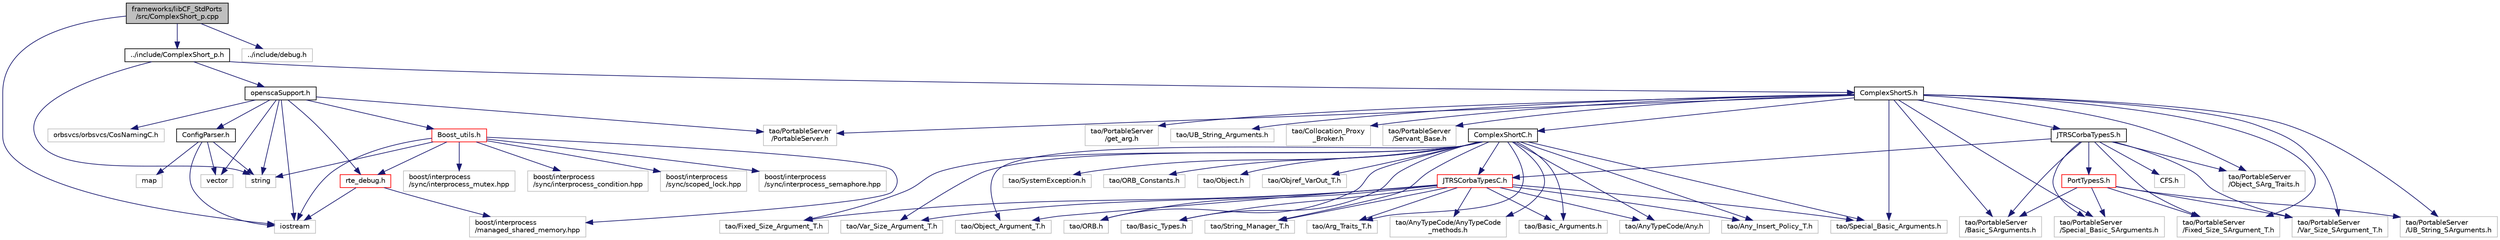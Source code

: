 digraph "frameworks/libCF_StdPorts/src/ComplexShort_p.cpp"
{
 // INTERACTIVE_SVG=YES
  edge [fontname="Helvetica",fontsize="10",labelfontname="Helvetica",labelfontsize="10"];
  node [fontname="Helvetica",fontsize="10",shape=record];
  Node1 [label="frameworks/libCF_StdPorts\l/src/ComplexShort_p.cpp",height=0.2,width=0.4,color="black", fillcolor="grey75", style="filled", fontcolor="black"];
  Node1 -> Node2 [color="midnightblue",fontsize="10",style="solid",fontname="Helvetica"];
  Node2 [label="iostream",height=0.2,width=0.4,color="grey75", fillcolor="white", style="filled"];
  Node1 -> Node3 [color="midnightblue",fontsize="10",style="solid",fontname="Helvetica"];
  Node3 [label="../include/ComplexShort_p.h",height=0.2,width=0.4,color="black", fillcolor="white", style="filled",URL="$_complex_short__p_8h.html",tooltip=":  "];
  Node3 -> Node4 [color="midnightblue",fontsize="10",style="solid",fontname="Helvetica"];
  Node4 [label="string",height=0.2,width=0.4,color="grey75", fillcolor="white", style="filled"];
  Node3 -> Node5 [color="midnightblue",fontsize="10",style="solid",fontname="Helvetica"];
  Node5 [label="ComplexShortS.h",height=0.2,width=0.4,color="black", fillcolor="white", style="filled",URL="$_complex_short_s_8h.html"];
  Node5 -> Node6 [color="midnightblue",fontsize="10",style="solid",fontname="Helvetica"];
  Node6 [label="ComplexShortC.h",height=0.2,width=0.4,color="black", fillcolor="white", style="filled",URL="$_complex_short_c_8h.html"];
  Node6 -> Node7 [color="midnightblue",fontsize="10",style="solid",fontname="Helvetica"];
  Node7 [label="tao/AnyTypeCode/AnyTypeCode\l_methods.h",height=0.2,width=0.4,color="grey75", fillcolor="white", style="filled"];
  Node6 -> Node8 [color="midnightblue",fontsize="10",style="solid",fontname="Helvetica"];
  Node8 [label="tao/AnyTypeCode/Any.h",height=0.2,width=0.4,color="grey75", fillcolor="white", style="filled"];
  Node6 -> Node9 [color="midnightblue",fontsize="10",style="solid",fontname="Helvetica"];
  Node9 [label="tao/ORB.h",height=0.2,width=0.4,color="grey75", fillcolor="white", style="filled"];
  Node6 -> Node10 [color="midnightblue",fontsize="10",style="solid",fontname="Helvetica"];
  Node10 [label="tao/SystemException.h",height=0.2,width=0.4,color="grey75", fillcolor="white", style="filled"];
  Node6 -> Node11 [color="midnightblue",fontsize="10",style="solid",fontname="Helvetica"];
  Node11 [label="tao/Basic_Types.h",height=0.2,width=0.4,color="grey75", fillcolor="white", style="filled"];
  Node6 -> Node12 [color="midnightblue",fontsize="10",style="solid",fontname="Helvetica"];
  Node12 [label="tao/ORB_Constants.h",height=0.2,width=0.4,color="grey75", fillcolor="white", style="filled"];
  Node6 -> Node13 [color="midnightblue",fontsize="10",style="solid",fontname="Helvetica"];
  Node13 [label="tao/Object.h",height=0.2,width=0.4,color="grey75", fillcolor="white", style="filled"];
  Node6 -> Node14 [color="midnightblue",fontsize="10",style="solid",fontname="Helvetica"];
  Node14 [label="tao/String_Manager_T.h",height=0.2,width=0.4,color="grey75", fillcolor="white", style="filled"];
  Node6 -> Node15 [color="midnightblue",fontsize="10",style="solid",fontname="Helvetica"];
  Node15 [label="tao/Objref_VarOut_T.h",height=0.2,width=0.4,color="grey75", fillcolor="white", style="filled"];
  Node6 -> Node16 [color="midnightblue",fontsize="10",style="solid",fontname="Helvetica"];
  Node16 [label="tao/Arg_Traits_T.h",height=0.2,width=0.4,color="grey75", fillcolor="white", style="filled"];
  Node6 -> Node17 [color="midnightblue",fontsize="10",style="solid",fontname="Helvetica"];
  Node17 [label="tao/Basic_Arguments.h",height=0.2,width=0.4,color="grey75", fillcolor="white", style="filled"];
  Node6 -> Node18 [color="midnightblue",fontsize="10",style="solid",fontname="Helvetica"];
  Node18 [label="tao/Special_Basic_Arguments.h",height=0.2,width=0.4,color="grey75", fillcolor="white", style="filled"];
  Node6 -> Node19 [color="midnightblue",fontsize="10",style="solid",fontname="Helvetica"];
  Node19 [label="tao/Any_Insert_Policy_T.h",height=0.2,width=0.4,color="grey75", fillcolor="white", style="filled"];
  Node6 -> Node20 [color="midnightblue",fontsize="10",style="solid",fontname="Helvetica"];
  Node20 [label="tao/Fixed_Size_Argument_T.h",height=0.2,width=0.4,color="grey75", fillcolor="white", style="filled"];
  Node6 -> Node21 [color="midnightblue",fontsize="10",style="solid",fontname="Helvetica"];
  Node21 [label="tao/Var_Size_Argument_T.h",height=0.2,width=0.4,color="grey75", fillcolor="white", style="filled"];
  Node6 -> Node22 [color="midnightblue",fontsize="10",style="solid",fontname="Helvetica"];
  Node22 [label="tao/Object_Argument_T.h",height=0.2,width=0.4,color="grey75", fillcolor="white", style="filled"];
  Node6 -> Node23 [color="midnightblue",fontsize="10",style="solid",fontname="Helvetica"];
  Node23 [label="JTRSCorbaTypesC.h",height=0.2,width=0.4,color="red", fillcolor="white", style="filled",URL="$_j_t_r_s_corba_types_c_8h.html"];
  Node23 -> Node7 [color="midnightblue",fontsize="10",style="solid",fontname="Helvetica"];
  Node23 -> Node8 [color="midnightblue",fontsize="10",style="solid",fontname="Helvetica"];
  Node23 -> Node9 [color="midnightblue",fontsize="10",style="solid",fontname="Helvetica"];
  Node23 -> Node11 [color="midnightblue",fontsize="10",style="solid",fontname="Helvetica"];
  Node23 -> Node14 [color="midnightblue",fontsize="10",style="solid",fontname="Helvetica"];
  Node23 -> Node16 [color="midnightblue",fontsize="10",style="solid",fontname="Helvetica"];
  Node23 -> Node17 [color="midnightblue",fontsize="10",style="solid",fontname="Helvetica"];
  Node23 -> Node18 [color="midnightblue",fontsize="10",style="solid",fontname="Helvetica"];
  Node23 -> Node19 [color="midnightblue",fontsize="10",style="solid",fontname="Helvetica"];
  Node23 -> Node20 [color="midnightblue",fontsize="10",style="solid",fontname="Helvetica"];
  Node23 -> Node21 [color="midnightblue",fontsize="10",style="solid",fontname="Helvetica"];
  Node23 -> Node22 [color="midnightblue",fontsize="10",style="solid",fontname="Helvetica"];
  Node5 -> Node24 [color="midnightblue",fontsize="10",style="solid",fontname="Helvetica"];
  Node24 [label="JTRSCorbaTypesS.h",height=0.2,width=0.4,color="black", fillcolor="white", style="filled",URL="$_j_t_r_s_corba_types_s_8h.html"];
  Node24 -> Node23 [color="midnightblue",fontsize="10",style="solid",fontname="Helvetica"];
  Node24 -> Node25 [color="midnightblue",fontsize="10",style="solid",fontname="Helvetica"];
  Node25 [label="CFS.h",height=0.2,width=0.4,color="grey75", fillcolor="white", style="filled"];
  Node24 -> Node26 [color="midnightblue",fontsize="10",style="solid",fontname="Helvetica"];
  Node26 [label="PortTypesS.h",height=0.2,width=0.4,color="red", fillcolor="white", style="filled",URL="$_port_types_s_8h.html"];
  Node26 -> Node27 [color="midnightblue",fontsize="10",style="solid",fontname="Helvetica"];
  Node27 [label="tao/PortableServer\l/Basic_SArguments.h",height=0.2,width=0.4,color="grey75", fillcolor="white", style="filled"];
  Node26 -> Node28 [color="midnightblue",fontsize="10",style="solid",fontname="Helvetica"];
  Node28 [label="tao/PortableServer\l/Special_Basic_SArguments.h",height=0.2,width=0.4,color="grey75", fillcolor="white", style="filled"];
  Node26 -> Node29 [color="midnightblue",fontsize="10",style="solid",fontname="Helvetica"];
  Node29 [label="tao/PortableServer\l/Fixed_Size_SArgument_T.h",height=0.2,width=0.4,color="grey75", fillcolor="white", style="filled"];
  Node26 -> Node30 [color="midnightblue",fontsize="10",style="solid",fontname="Helvetica"];
  Node30 [label="tao/PortableServer\l/Var_Size_SArgument_T.h",height=0.2,width=0.4,color="grey75", fillcolor="white", style="filled"];
  Node26 -> Node31 [color="midnightblue",fontsize="10",style="solid",fontname="Helvetica"];
  Node31 [label="tao/PortableServer\l/UB_String_SArguments.h",height=0.2,width=0.4,color="grey75", fillcolor="white", style="filled"];
  Node24 -> Node27 [color="midnightblue",fontsize="10",style="solid",fontname="Helvetica"];
  Node24 -> Node28 [color="midnightblue",fontsize="10",style="solid",fontname="Helvetica"];
  Node24 -> Node29 [color="midnightblue",fontsize="10",style="solid",fontname="Helvetica"];
  Node24 -> Node30 [color="midnightblue",fontsize="10",style="solid",fontname="Helvetica"];
  Node24 -> Node32 [color="midnightblue",fontsize="10",style="solid",fontname="Helvetica"];
  Node32 [label="tao/PortableServer\l/Object_SArg_Traits.h",height=0.2,width=0.4,color="grey75", fillcolor="white", style="filled"];
  Node5 -> Node27 [color="midnightblue",fontsize="10",style="solid",fontname="Helvetica"];
  Node5 -> Node28 [color="midnightblue",fontsize="10",style="solid",fontname="Helvetica"];
  Node5 -> Node29 [color="midnightblue",fontsize="10",style="solid",fontname="Helvetica"];
  Node5 -> Node30 [color="midnightblue",fontsize="10",style="solid",fontname="Helvetica"];
  Node5 -> Node32 [color="midnightblue",fontsize="10",style="solid",fontname="Helvetica"];
  Node5 -> Node31 [color="midnightblue",fontsize="10",style="solid",fontname="Helvetica"];
  Node5 -> Node33 [color="midnightblue",fontsize="10",style="solid",fontname="Helvetica"];
  Node33 [label="tao/PortableServer\l/get_arg.h",height=0.2,width=0.4,color="grey75", fillcolor="white", style="filled"];
  Node5 -> Node18 [color="midnightblue",fontsize="10",style="solid",fontname="Helvetica"];
  Node5 -> Node34 [color="midnightblue",fontsize="10",style="solid",fontname="Helvetica"];
  Node34 [label="tao/UB_String_Arguments.h",height=0.2,width=0.4,color="grey75", fillcolor="white", style="filled"];
  Node5 -> Node35 [color="midnightblue",fontsize="10",style="solid",fontname="Helvetica"];
  Node35 [label="tao/Collocation_Proxy\l_Broker.h",height=0.2,width=0.4,color="grey75", fillcolor="white", style="filled"];
  Node5 -> Node36 [color="midnightblue",fontsize="10",style="solid",fontname="Helvetica"];
  Node36 [label="tao/PortableServer\l/PortableServer.h",height=0.2,width=0.4,color="grey75", fillcolor="white", style="filled"];
  Node5 -> Node37 [color="midnightblue",fontsize="10",style="solid",fontname="Helvetica"];
  Node37 [label="tao/PortableServer\l/Servant_Base.h",height=0.2,width=0.4,color="grey75", fillcolor="white", style="filled"];
  Node3 -> Node38 [color="midnightblue",fontsize="10",style="solid",fontname="Helvetica"];
  Node38 [label="openscaSupport.h",height=0.2,width=0.4,color="black", fillcolor="white", style="filled",URL="$opensca_support_8h.html",tooltip=":  "];
  Node38 -> Node2 [color="midnightblue",fontsize="10",style="solid",fontname="Helvetica"];
  Node38 -> Node4 [color="midnightblue",fontsize="10",style="solid",fontname="Helvetica"];
  Node38 -> Node39 [color="midnightblue",fontsize="10",style="solid",fontname="Helvetica"];
  Node39 [label="vector",height=0.2,width=0.4,color="grey75", fillcolor="white", style="filled"];
  Node38 -> Node40 [color="midnightblue",fontsize="10",style="solid",fontname="Helvetica"];
  Node40 [label="orbsvcs/orbsvcs/CosNamingC.h",height=0.2,width=0.4,color="grey75", fillcolor="white", style="filled"];
  Node38 -> Node36 [color="midnightblue",fontsize="10",style="solid",fontname="Helvetica"];
  Node38 -> Node41 [color="midnightblue",fontsize="10",style="solid",fontname="Helvetica"];
  Node41 [label="ConfigParser.h",height=0.2,width=0.4,color="black", fillcolor="white", style="filled",URL="$_config_parser_8h.html",tooltip=":  "];
  Node41 -> Node2 [color="midnightblue",fontsize="10",style="solid",fontname="Helvetica"];
  Node41 -> Node42 [color="midnightblue",fontsize="10",style="solid",fontname="Helvetica"];
  Node42 [label="map",height=0.2,width=0.4,color="grey75", fillcolor="white", style="filled"];
  Node41 -> Node4 [color="midnightblue",fontsize="10",style="solid",fontname="Helvetica"];
  Node41 -> Node39 [color="midnightblue",fontsize="10",style="solid",fontname="Helvetica"];
  Node38 -> Node43 [color="midnightblue",fontsize="10",style="solid",fontname="Helvetica"];
  Node43 [label="Boost_utils.h",height=0.2,width=0.4,color="red", fillcolor="white", style="filled",URL="$_boost__utils_8h.html",tooltip=":  "];
  Node43 -> Node4 [color="midnightblue",fontsize="10",style="solid",fontname="Helvetica"];
  Node43 -> Node44 [color="midnightblue",fontsize="10",style="solid",fontname="Helvetica"];
  Node44 [label="rte_debug.h",height=0.2,width=0.4,color="red", fillcolor="white", style="filled",URL="$rte__debug_8h.html",tooltip=":  "];
  Node44 -> Node2 [color="midnightblue",fontsize="10",style="solid",fontname="Helvetica"];
  Node44 -> Node45 [color="midnightblue",fontsize="10",style="solid",fontname="Helvetica"];
  Node45 [label="boost/interprocess\l/managed_shared_memory.hpp",height=0.2,width=0.4,color="grey75", fillcolor="white", style="filled"];
  Node43 -> Node2 [color="midnightblue",fontsize="10",style="solid",fontname="Helvetica"];
  Node43 -> Node45 [color="midnightblue",fontsize="10",style="solid",fontname="Helvetica"];
  Node43 -> Node46 [color="midnightblue",fontsize="10",style="solid",fontname="Helvetica"];
  Node46 [label="boost/interprocess\l/sync/interprocess_mutex.hpp",height=0.2,width=0.4,color="grey75", fillcolor="white", style="filled"];
  Node43 -> Node47 [color="midnightblue",fontsize="10",style="solid",fontname="Helvetica"];
  Node47 [label="boost/interprocess\l/sync/interprocess_condition.hpp",height=0.2,width=0.4,color="grey75", fillcolor="white", style="filled"];
  Node43 -> Node48 [color="midnightblue",fontsize="10",style="solid",fontname="Helvetica"];
  Node48 [label="boost/interprocess\l/sync/scoped_lock.hpp",height=0.2,width=0.4,color="grey75", fillcolor="white", style="filled"];
  Node43 -> Node49 [color="midnightblue",fontsize="10",style="solid",fontname="Helvetica"];
  Node49 [label="boost/interprocess\l/sync/interprocess_semaphore.hpp",height=0.2,width=0.4,color="grey75", fillcolor="white", style="filled"];
  Node38 -> Node44 [color="midnightblue",fontsize="10",style="solid",fontname="Helvetica"];
  Node1 -> Node50 [color="midnightblue",fontsize="10",style="solid",fontname="Helvetica"];
  Node50 [label="../include/debug.h",height=0.2,width=0.4,color="grey75", fillcolor="white", style="filled"];
}

